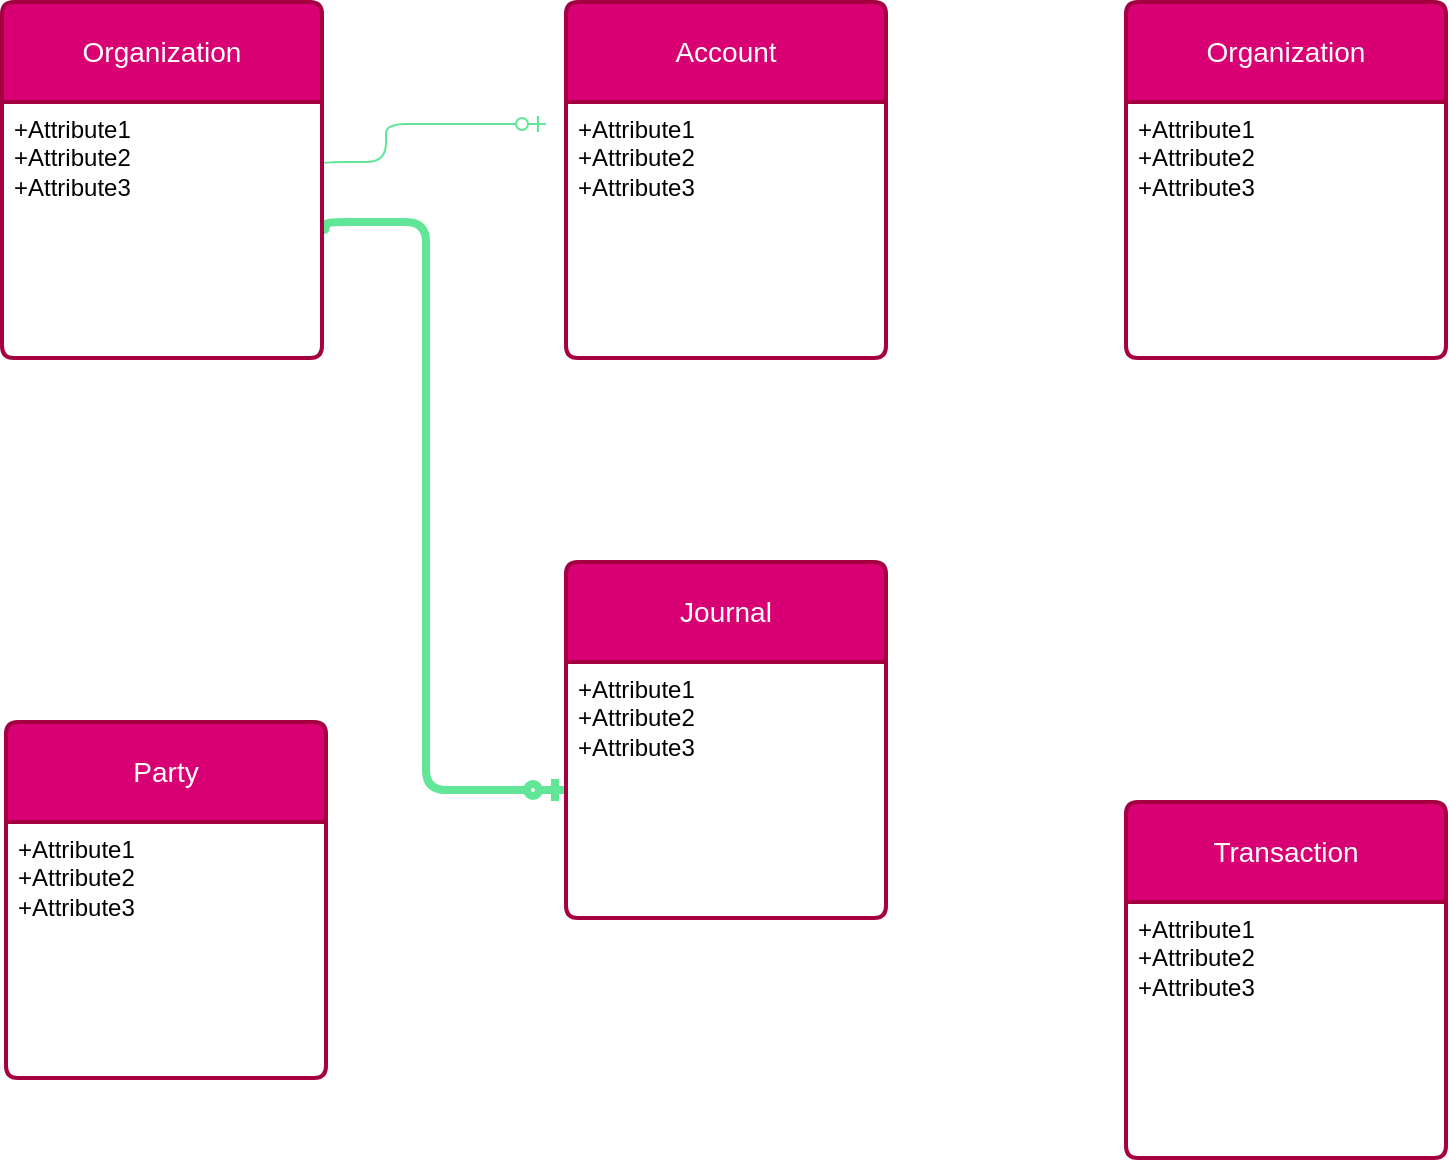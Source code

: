 <mxfile version="21.3.7" type="device" pages="4">
  <diagram name="DEA-structure" id="e56a1550-8fbb-45ad-956c-1786394a9013">
    <mxGraphModel dx="754" dy="1084" grid="1" gridSize="10" guides="1" tooltips="1" connect="1" arrows="1" fold="1" page="1" pageScale="1" pageWidth="1100" pageHeight="850" background="none" math="0" shadow="0">
      <root>
        <mxCell id="0" />
        <mxCell id="1" parent="0" />
        <mxCell id="2e49270ec7c68f3f-91" value="" style="edgeStyle=orthogonalEdgeStyle;html=1;endArrow=ERzeroToOne;endFill=1;labelBackgroundColor=none;fontFamily=Verdana;fontSize=14;exitX=1;exitY=0.25;strokeColor=#60E696;fontColor=default;rounded=1;exitDx=0;exitDy=0;" parent="1" source="3vWipZNYeAYk28qeU9uL-2" edge="1">
          <mxGeometry width="100" height="100" relative="1" as="geometry">
            <mxPoint x="70" y="300" as="sourcePoint" />
            <mxPoint x="310" y="181" as="targetPoint" />
            <Array as="points">
              <mxPoint x="230" y="200" />
              <mxPoint x="230" y="181" />
            </Array>
          </mxGeometry>
        </mxCell>
        <mxCell id="2e49270ec7c68f3f-92" value="" style="edgeStyle=orthogonalEdgeStyle;html=1;endArrow=ERzeroToOne;endFill=1;labelBackgroundColor=none;fontFamily=Verdana;fontSize=14;exitX=1;exitY=0.5;strokeColor=#60E696;fontColor=default;rounded=1;exitDx=0;exitDy=0;entryX=0;entryY=0.5;entryDx=0;entryDy=0;strokeWidth=4;" parent="1" source="3vWipZNYeAYk28qeU9uL-2" target="3vWipZNYeAYk28qeU9uL-20" edge="1">
          <mxGeometry width="100" height="100" relative="1" as="geometry">
            <mxPoint x="200.353" y="408.941" as="sourcePoint" />
            <mxPoint x="290" y="520" as="targetPoint" />
            <Array as="points">
              <mxPoint x="200" y="230" />
              <mxPoint x="250" y="230" />
              <mxPoint x="250" y="514" />
            </Array>
          </mxGeometry>
        </mxCell>
        <mxCell id="3vWipZNYeAYk28qeU9uL-1" value="Organization" style="swimlane;childLayout=stackLayout;horizontal=1;startSize=50;horizontalStack=0;rounded=1;fontSize=14;fontStyle=0;strokeWidth=2;resizeParent=0;resizeLast=1;shadow=0;dashed=0;align=center;arcSize=4;whiteSpace=wrap;html=1;fillColor=#d80073;fontColor=#ffffff;strokeColor=#A50040;" vertex="1" parent="1">
          <mxGeometry x="38" y="120" width="160" height="178" as="geometry" />
        </mxCell>
        <mxCell id="3vWipZNYeAYk28qeU9uL-2" value="+Attribute1&#xa;+Attribute2&#xa;+Attribute3" style="align=left;strokeColor=none;fillColor=none;spacingLeft=4;fontSize=12;verticalAlign=top;resizable=0;rotatable=0;part=1;html=1;" vertex="1" parent="3vWipZNYeAYk28qeU9uL-1">
          <mxGeometry y="50" width="160" height="128" as="geometry" />
        </mxCell>
        <mxCell id="3vWipZNYeAYk28qeU9uL-15" value="Account" style="swimlane;childLayout=stackLayout;horizontal=1;startSize=50;horizontalStack=0;rounded=1;fontSize=14;fontStyle=0;strokeWidth=2;resizeParent=0;resizeLast=1;shadow=0;dashed=0;align=center;arcSize=4;whiteSpace=wrap;html=1;fillColor=#d80073;fontColor=#ffffff;strokeColor=#A50040;" vertex="1" parent="1">
          <mxGeometry x="320" y="120" width="160" height="178" as="geometry" />
        </mxCell>
        <mxCell id="3vWipZNYeAYk28qeU9uL-16" value="+Attribute1&#xa;+Attribute2&#xa;+Attribute3" style="align=left;strokeColor=none;fillColor=none;spacingLeft=4;fontSize=12;verticalAlign=top;resizable=0;rotatable=0;part=1;html=1;" vertex="1" parent="3vWipZNYeAYk28qeU9uL-15">
          <mxGeometry y="50" width="160" height="128" as="geometry" />
        </mxCell>
        <mxCell id="3vWipZNYeAYk28qeU9uL-17" value="Party" style="swimlane;childLayout=stackLayout;horizontal=1;startSize=50;horizontalStack=0;rounded=1;fontSize=14;fontStyle=0;strokeWidth=2;resizeParent=0;resizeLast=1;shadow=0;dashed=0;align=center;arcSize=4;whiteSpace=wrap;html=1;fillColor=#d80073;fontColor=#ffffff;strokeColor=#A50040;" vertex="1" parent="1">
          <mxGeometry x="40" y="480" width="160" height="178" as="geometry" />
        </mxCell>
        <mxCell id="3vWipZNYeAYk28qeU9uL-18" value="+Attribute1&#xa;+Attribute2&#xa;+Attribute3" style="align=left;strokeColor=none;fillColor=none;spacingLeft=4;fontSize=12;verticalAlign=top;resizable=0;rotatable=0;part=1;html=1;" vertex="1" parent="3vWipZNYeAYk28qeU9uL-17">
          <mxGeometry y="50" width="160" height="128" as="geometry" />
        </mxCell>
        <mxCell id="3vWipZNYeAYk28qeU9uL-19" value="Journal" style="swimlane;childLayout=stackLayout;horizontal=1;startSize=50;horizontalStack=0;rounded=1;fontSize=14;fontStyle=0;strokeWidth=2;resizeParent=0;resizeLast=1;shadow=0;dashed=0;align=center;arcSize=4;whiteSpace=wrap;html=1;fillColor=#d80073;fontColor=#ffffff;strokeColor=#A50040;" vertex="1" parent="1">
          <mxGeometry x="320" y="400" width="160" height="178" as="geometry" />
        </mxCell>
        <mxCell id="3vWipZNYeAYk28qeU9uL-20" value="+Attribute1&#xa;+Attribute2&#xa;+Attribute3" style="align=left;strokeColor=none;fillColor=none;spacingLeft=4;fontSize=12;verticalAlign=top;resizable=0;rotatable=0;part=1;html=1;" vertex="1" parent="3vWipZNYeAYk28qeU9uL-19">
          <mxGeometry y="50" width="160" height="128" as="geometry" />
        </mxCell>
        <mxCell id="3vWipZNYeAYk28qeU9uL-21" value="Transaction" style="swimlane;childLayout=stackLayout;horizontal=1;startSize=50;horizontalStack=0;rounded=1;fontSize=14;fontStyle=0;strokeWidth=2;resizeParent=0;resizeLast=1;shadow=0;dashed=0;align=center;arcSize=4;whiteSpace=wrap;html=1;fillColor=#d80073;fontColor=#ffffff;strokeColor=#A50040;" vertex="1" parent="1">
          <mxGeometry x="600" y="520" width="160" height="178" as="geometry" />
        </mxCell>
        <mxCell id="3vWipZNYeAYk28qeU9uL-22" value="+Attribute1&#xa;+Attribute2&#xa;+Attribute3" style="align=left;strokeColor=none;fillColor=none;spacingLeft=4;fontSize=12;verticalAlign=top;resizable=0;rotatable=0;part=1;html=1;" vertex="1" parent="3vWipZNYeAYk28qeU9uL-21">
          <mxGeometry y="50" width="160" height="128" as="geometry" />
        </mxCell>
        <mxCell id="3vWipZNYeAYk28qeU9uL-23" value="Organization" style="swimlane;childLayout=stackLayout;horizontal=1;startSize=50;horizontalStack=0;rounded=1;fontSize=14;fontStyle=0;strokeWidth=2;resizeParent=0;resizeLast=1;shadow=0;dashed=0;align=center;arcSize=4;whiteSpace=wrap;html=1;fillColor=#d80073;fontColor=#ffffff;strokeColor=#A50040;" vertex="1" parent="1">
          <mxGeometry x="600" y="120" width="160" height="178" as="geometry" />
        </mxCell>
        <mxCell id="3vWipZNYeAYk28qeU9uL-24" value="+Attribute1&#xa;+Attribute2&#xa;+Attribute3" style="align=left;strokeColor=none;fillColor=none;spacingLeft=4;fontSize=12;verticalAlign=top;resizable=0;rotatable=0;part=1;html=1;" vertex="1" parent="3vWipZNYeAYk28qeU9uL-23">
          <mxGeometry y="50" width="160" height="128" as="geometry" />
        </mxCell>
      </root>
    </mxGraphModel>
  </diagram>
  <diagram id="CR4Xi8_IFMozycSZz1QZ" name="T Format">
    <mxGraphModel dx="838" dy="1204" grid="1" gridSize="10" guides="1" tooltips="1" connect="1" arrows="1" fold="1" page="1" pageScale="1" pageWidth="827" pageHeight="1169" math="0" shadow="0">
      <root>
        <mxCell id="0" />
        <mxCell id="1" parent="0" />
        <mxCell id="b7UhSnlDmM2DpLRC23OG-1" value="" style="group" vertex="1" connectable="0" parent="1">
          <mxGeometry x="120" y="80" width="554" height="190" as="geometry" />
        </mxCell>
        <mxCell id="DsmateUaUTQx1tutRrKH-1" value="" style="endArrow=none;html=1;rounded=0;fontStyle=1;strokeColor=#E6D0DE;shadow=1;strokeWidth=10;" edge="1" parent="b7UhSnlDmM2DpLRC23OG-1">
          <mxGeometry width="50" height="50" relative="1" as="geometry">
            <mxPoint y="40" as="sourcePoint" />
            <mxPoint x="554" y="40" as="targetPoint" />
          </mxGeometry>
        </mxCell>
        <mxCell id="DsmateUaUTQx1tutRrKH-2" value="" style="endArrow=none;html=1;rounded=0;fontStyle=1;strokeColor=#E6D0DE;shadow=1;strokeWidth=10;" edge="1" parent="b7UhSnlDmM2DpLRC23OG-1">
          <mxGeometry width="50" height="50" relative="1" as="geometry">
            <mxPoint x="280" y="36" as="sourcePoint" />
            <mxPoint x="280" y="190" as="targetPoint" />
          </mxGeometry>
        </mxCell>
        <mxCell id="DsmateUaUTQx1tutRrKH-3" value="&lt;b&gt;&lt;font style=&quot;font-size: 18px;&quot;&gt;Debit - DR&lt;/font&gt;&lt;/b&gt;" style="text;html=1;strokeColor=none;fillColor=none;align=center;verticalAlign=middle;whiteSpace=wrap;rounded=0;" vertex="1" parent="b7UhSnlDmM2DpLRC23OG-1">
          <mxGeometry width="120" height="30" as="geometry" />
        </mxCell>
        <mxCell id="DsmateUaUTQx1tutRrKH-5" value="&lt;b&gt;&lt;font style=&quot;font-size: 18px;&quot;&gt;Credit - CR&lt;/font&gt;&lt;/b&gt;" style="text;html=1;strokeColor=none;fillColor=none;align=center;verticalAlign=middle;whiteSpace=wrap;rounded=0;" vertex="1" parent="b7UhSnlDmM2DpLRC23OG-1">
          <mxGeometry x="430" width="120" height="30" as="geometry" />
        </mxCell>
        <mxCell id="DsmateUaUTQx1tutRrKH-6" value="&lt;b&gt;&lt;font style=&quot;font-size: 18px;&quot;&gt;Account Name / Bank A/C&lt;/font&gt;&lt;/b&gt;" style="text;html=1;strokeColor=none;fillColor=none;align=center;verticalAlign=middle;whiteSpace=wrap;rounded=0;" vertex="1" parent="b7UhSnlDmM2DpLRC23OG-1">
          <mxGeometry x="130" width="270" height="30" as="geometry" />
        </mxCell>
      </root>
    </mxGraphModel>
  </diagram>
  <diagram id="f2I61htfjgCAHb4hOI5D" name="Dealer">
    <mxGraphModel dx="628" dy="903" grid="1" gridSize="10" guides="1" tooltips="1" connect="1" arrows="1" fold="1" page="1" pageScale="1" pageWidth="827" pageHeight="1169" math="0" shadow="0">
      <root>
        <mxCell id="0" />
        <mxCell id="1" parent="0" />
        <mxCell id="9iYXeIJwbE7v6KoP-bYo-3" style="edgeStyle=orthogonalEdgeStyle;rounded=0;orthogonalLoop=1;jettySize=auto;html=1;exitX=0.5;exitY=1;exitDx=0;exitDy=0;" edge="1" parent="1" source="9iYXeIJwbE7v6KoP-bYo-1" target="9iYXeIJwbE7v6KoP-bYo-4">
          <mxGeometry relative="1" as="geometry">
            <mxPoint x="105" y="360" as="targetPoint" />
          </mxGeometry>
        </mxCell>
        <mxCell id="9iYXeIJwbE7v6KoP-bYo-7" style="edgeStyle=orthogonalEdgeStyle;rounded=0;orthogonalLoop=1;jettySize=auto;html=1;exitX=0.5;exitY=1;exitDx=0;exitDy=0;" edge="1" parent="1" source="9iYXeIJwbE7v6KoP-bYo-1" target="9iYXeIJwbE7v6KoP-bYo-6">
          <mxGeometry relative="1" as="geometry" />
        </mxCell>
        <mxCell id="9iYXeIJwbE7v6KoP-bYo-8" style="edgeStyle=orthogonalEdgeStyle;rounded=0;orthogonalLoop=1;jettySize=auto;html=1;exitX=0.5;exitY=1;exitDx=0;exitDy=0;entryX=0.5;entryY=0;entryDx=0;entryDy=0;" edge="1" parent="1" source="9iYXeIJwbE7v6KoP-bYo-1" target="9iYXeIJwbE7v6KoP-bYo-5">
          <mxGeometry relative="1" as="geometry" />
        </mxCell>
        <mxCell id="9iYXeIJwbE7v6KoP-bYo-1" value="&lt;b&gt;&lt;font style=&quot;font-size: 18px;&quot;&gt;DEA&lt;/font&gt;&lt;/b&gt;" style="rounded=1;whiteSpace=wrap;html=1;fillColor=#6a00ff;strokeColor=#3700CC;fontColor=#ffffff;" vertex="1" parent="1">
          <mxGeometry x="107.5" y="240" width="110" height="60" as="geometry" />
        </mxCell>
        <mxCell id="9iYXeIJwbE7v6KoP-bYo-12" style="edgeStyle=orthogonalEdgeStyle;rounded=0;orthogonalLoop=1;jettySize=auto;html=1;exitX=0.5;exitY=1;exitDx=0;exitDy=0;entryX=0.5;entryY=0;entryDx=0;entryDy=0;" edge="1" parent="1" source="9iYXeIJwbE7v6KoP-bYo-2" target="9iYXeIJwbE7v6KoP-bYo-9">
          <mxGeometry relative="1" as="geometry" />
        </mxCell>
        <mxCell id="9iYXeIJwbE7v6KoP-bYo-13" style="edgeStyle=orthogonalEdgeStyle;rounded=0;orthogonalLoop=1;jettySize=auto;html=1;exitX=0.5;exitY=1;exitDx=0;exitDy=0;entryX=0.5;entryY=0;entryDx=0;entryDy=0;" edge="1" parent="1" source="9iYXeIJwbE7v6KoP-bYo-2" target="9iYXeIJwbE7v6KoP-bYo-10">
          <mxGeometry relative="1" as="geometry" />
        </mxCell>
        <mxCell id="9iYXeIJwbE7v6KoP-bYo-14" style="edgeStyle=orthogonalEdgeStyle;rounded=0;orthogonalLoop=1;jettySize=auto;html=1;exitX=0.5;exitY=1;exitDx=0;exitDy=0;entryX=0.5;entryY=0;entryDx=0;entryDy=0;" edge="1" parent="1" source="9iYXeIJwbE7v6KoP-bYo-2" target="9iYXeIJwbE7v6KoP-bYo-11">
          <mxGeometry relative="1" as="geometry" />
        </mxCell>
        <mxCell id="9iYXeIJwbE7v6KoP-bYo-2" value="&lt;b&gt;&lt;font style=&quot;font-size: 18px;&quot;&gt;LER&lt;/font&gt;&lt;/b&gt;" style="rounded=1;whiteSpace=wrap;html=1;fillColor=#d80073;strokeColor=#A50040;fontColor=#ffffff;" vertex="1" parent="1">
          <mxGeometry x="457.5" y="240" width="110" height="60" as="geometry" />
        </mxCell>
        <mxCell id="9iYXeIJwbE7v6KoP-bYo-4" value="&lt;b&gt;Drawings&lt;/b&gt;" style="rounded=1;whiteSpace=wrap;html=1;fillColor=#dae8fc;strokeColor=#6c8ebf;" vertex="1" parent="1">
          <mxGeometry y="400" width="90" height="40" as="geometry" />
        </mxCell>
        <mxCell id="9iYXeIJwbE7v6KoP-bYo-5" value="&lt;b&gt;Expenses&lt;/b&gt;" style="rounded=1;whiteSpace=wrap;html=1;fillColor=#b1ddf0;strokeColor=#10739e;" vertex="1" parent="1">
          <mxGeometry x="120" y="400" width="85" height="40" as="geometry" />
        </mxCell>
        <mxCell id="9iYXeIJwbE7v6KoP-bYo-6" value="&lt;b&gt;Assets&lt;/b&gt;" style="rounded=1;whiteSpace=wrap;html=1;fillColor=#e1d5e7;strokeColor=#9673a6;" vertex="1" parent="1">
          <mxGeometry x="230" y="400" width="80" height="40" as="geometry" />
        </mxCell>
        <mxCell id="9iYXeIJwbE7v6KoP-bYo-9" value="&lt;b&gt;Liabilities&lt;/b&gt;" style="rounded=1;whiteSpace=wrap;html=1;fillColor=#f8cecc;strokeColor=#b85450;" vertex="1" parent="1">
          <mxGeometry x="350" y="400" width="90" height="40" as="geometry" />
        </mxCell>
        <mxCell id="9iYXeIJwbE7v6KoP-bYo-10" value="&lt;b&gt;Equity&lt;/b&gt;" style="rounded=1;whiteSpace=wrap;html=1;fillColor=#d5e8d4;strokeColor=#82b366;" vertex="1" parent="1">
          <mxGeometry x="470" y="400" width="85" height="40" as="geometry" />
        </mxCell>
        <mxCell id="9iYXeIJwbE7v6KoP-bYo-11" value="&lt;b&gt;Revenue&lt;/b&gt;" style="rounded=1;whiteSpace=wrap;html=1;fillColor=#fff2cc;strokeColor=#d6b656;" vertex="1" parent="1">
          <mxGeometry x="580" y="400" width="80" height="40" as="geometry" />
        </mxCell>
        <mxCell id="9iYXeIJwbE7v6KoP-bYo-16" style="edgeStyle=orthogonalEdgeStyle;rounded=0;orthogonalLoop=1;jettySize=auto;html=1;entryX=0.5;entryY=0;entryDx=0;entryDy=0;" edge="1" parent="1" source="9iYXeIJwbE7v6KoP-bYo-15" target="9iYXeIJwbE7v6KoP-bYo-2">
          <mxGeometry relative="1" as="geometry" />
        </mxCell>
        <mxCell id="9iYXeIJwbE7v6KoP-bYo-17" style="edgeStyle=orthogonalEdgeStyle;rounded=0;orthogonalLoop=1;jettySize=auto;html=1;" edge="1" parent="1" source="9iYXeIJwbE7v6KoP-bYo-15" target="9iYXeIJwbE7v6KoP-bYo-1">
          <mxGeometry relative="1" as="geometry" />
        </mxCell>
        <mxCell id="9iYXeIJwbE7v6KoP-bYo-15" value="&lt;font style=&quot;font-size: 14px;&quot;&gt;&lt;b&gt;DEALER&lt;/b&gt;&lt;/font&gt;" style="text;html=1;align=center;verticalAlign=middle;resizable=0;points=[];autosize=1;strokeColor=none;fillColor=none;" vertex="1" parent="1">
          <mxGeometry x="285" y="168" width="80" height="30" as="geometry" />
        </mxCell>
        <mxCell id="9iYXeIJwbE7v6KoP-bYo-18" value="" style="endArrow=classic;html=1;rounded=0;strokeWidth=6;fillColor=#008a00;strokeColor=#005700;" edge="1" parent="1">
          <mxGeometry width="50" height="50" relative="1" as="geometry">
            <mxPoint x="335" y="290" as="sourcePoint" />
            <mxPoint x="335" y="230" as="targetPoint" />
          </mxGeometry>
        </mxCell>
        <mxCell id="9iYXeIJwbE7v6KoP-bYo-19" value="&lt;b&gt;&lt;font style=&quot;font-size: 14px;&quot;&gt;To Increase&lt;/font&gt;&lt;/b&gt;" style="text;html=1;align=center;verticalAlign=middle;resizable=0;points=[];autosize=1;strokeColor=none;fillColor=none;" vertex="1" parent="1">
          <mxGeometry x="300" y="300" width="100" height="30" as="geometry" />
        </mxCell>
        <mxCell id="9iYXeIJwbE7v6KoP-bYo-20" value="&lt;b&gt;&lt;font style=&quot;font-size: 14px;&quot;&gt;Debit - DR&lt;/font&gt;&lt;/b&gt;" style="text;html=1;align=center;verticalAlign=middle;resizable=0;points=[];autosize=1;strokeColor=none;fillColor=none;" vertex="1" parent="1">
          <mxGeometry x="90" y="138" width="90" height="30" as="geometry" />
        </mxCell>
        <mxCell id="9iYXeIJwbE7v6KoP-bYo-21" value="&lt;b&gt;&lt;font style=&quot;font-size: 14px;&quot;&gt;Credit - CR&lt;/font&gt;&lt;/b&gt;" style="text;html=1;align=center;verticalAlign=middle;resizable=0;points=[];autosize=1;strokeColor=none;fillColor=none;" vertex="1" parent="1">
          <mxGeometry x="472.5" y="138" width="100" height="30" as="geometry" />
        </mxCell>
      </root>
    </mxGraphModel>
  </diagram>
  <diagram id="-LlfepanVJk_YozrAFVr" name="Transaction">
    <mxGraphModel dx="1122" dy="985" grid="1" gridSize="10" guides="1" tooltips="1" connect="1" arrows="1" fold="1" page="1" pageScale="1" pageWidth="827" pageHeight="1169" math="0" shadow="0">
      <root>
        <mxCell id="0" />
        <mxCell id="1" parent="0" />
        <mxCell id="vxte8eBwPXddVybyl62D-1" value="" style="group" vertex="1" connectable="0" parent="1">
          <mxGeometry x="40" y="80" width="720" height="190" as="geometry" />
        </mxCell>
        <mxCell id="vxte8eBwPXddVybyl62D-2" value="" style="endArrow=none;html=1;rounded=0;fontStyle=1;strokeColor=#E6D0DE;shadow=1;strokeWidth=10;" edge="1" parent="vxte8eBwPXddVybyl62D-1">
          <mxGeometry width="50" height="50" relative="1" as="geometry">
            <mxPoint y="40" as="sourcePoint" />
            <mxPoint x="720" y="40" as="targetPoint" />
          </mxGeometry>
        </mxCell>
        <mxCell id="vxte8eBwPXddVybyl62D-3" value="" style="endArrow=none;html=1;rounded=0;fontStyle=1;strokeColor=#E6D0DE;shadow=1;strokeWidth=10;" edge="1" parent="vxte8eBwPXddVybyl62D-1">
          <mxGeometry width="50" height="50" relative="1" as="geometry">
            <mxPoint x="363.899" y="36" as="sourcePoint" />
            <mxPoint x="364" y="130" as="targetPoint" />
          </mxGeometry>
        </mxCell>
        <mxCell id="vxte8eBwPXddVybyl62D-4" value="&lt;b&gt;&lt;font style=&quot;font-size: 18px;&quot;&gt;Debit - DR&lt;/font&gt;&lt;/b&gt;" style="text;html=1;strokeColor=none;fillColor=none;align=center;verticalAlign=middle;whiteSpace=wrap;rounded=0;" vertex="1" parent="vxte8eBwPXddVybyl62D-1">
          <mxGeometry width="155.957" height="30" as="geometry" />
        </mxCell>
        <mxCell id="vxte8eBwPXddVybyl62D-5" value="&lt;b&gt;&lt;font style=&quot;font-size: 18px;&quot;&gt;Credit - CR&lt;/font&gt;&lt;/b&gt;" style="text;html=1;strokeColor=none;fillColor=none;align=center;verticalAlign=middle;whiteSpace=wrap;rounded=0;" vertex="1" parent="vxte8eBwPXddVybyl62D-1">
          <mxGeometry x="558.845" width="155.957" height="30" as="geometry" />
        </mxCell>
        <mxCell id="vxte8eBwPXddVybyl62D-6" value="&lt;span style=&quot;font-size: 18px;&quot;&gt;&lt;b&gt;Bank Account&lt;/b&gt;&lt;/span&gt;" style="text;html=1;strokeColor=none;fillColor=none;align=center;verticalAlign=middle;whiteSpace=wrap;rounded=0;" vertex="1" parent="vxte8eBwPXddVybyl62D-1">
          <mxGeometry x="168.953" width="350.903" height="30" as="geometry" />
        </mxCell>
        <mxCell id="vxte8eBwPXddVybyl62D-13" value="&lt;font style=&quot;font-size: 14px;&quot;&gt;12/06/2023&lt;/font&gt;" style="text;html=1;strokeColor=none;fillColor=none;align=center;verticalAlign=middle;whiteSpace=wrap;rounded=0;" vertex="1" parent="vxte8eBwPXddVybyl62D-1">
          <mxGeometry x="10" y="50" width="70" height="30" as="geometry" />
        </mxCell>
        <mxCell id="vxte8eBwPXddVybyl62D-14" value="&lt;font style=&quot;font-size: 14px;&quot;&gt;Been a business loan or Txn description&lt;/font&gt;" style="text;html=1;strokeColor=none;fillColor=none;align=center;verticalAlign=middle;whiteSpace=wrap;rounded=0;" vertex="1" parent="vxte8eBwPXddVybyl62D-1">
          <mxGeometry x="40" y="70" width="230" height="30" as="geometry" />
        </mxCell>
        <mxCell id="vxte8eBwPXddVybyl62D-15" value="&lt;b&gt;&lt;font style=&quot;font-size: 14px;&quot;&gt;50,000&lt;/font&gt;&lt;/b&gt;" style="text;html=1;strokeColor=none;fillColor=none;align=center;verticalAlign=middle;whiteSpace=wrap;rounded=0;" vertex="1" parent="vxte8eBwPXddVybyl62D-1">
          <mxGeometry x="270" y="70" width="70" height="30" as="geometry" />
        </mxCell>
        <mxCell id="vxte8eBwPXddVybyl62D-7" value="" style="group" vertex="1" connectable="0" parent="1">
          <mxGeometry x="35" y="244" width="726" height="190" as="geometry" />
        </mxCell>
        <mxCell id="vxte8eBwPXddVybyl62D-8" value="" style="endArrow=none;html=1;rounded=0;fontStyle=1;strokeColor=#E6D0DE;shadow=1;strokeWidth=10;" edge="1" parent="vxte8eBwPXddVybyl62D-7">
          <mxGeometry width="50" height="50" relative="1" as="geometry">
            <mxPoint y="40" as="sourcePoint" />
            <mxPoint x="726" y="40" as="targetPoint" />
          </mxGeometry>
        </mxCell>
        <mxCell id="vxte8eBwPXddVybyl62D-9" value="" style="endArrow=none;html=1;rounded=0;fontStyle=1;strokeColor=#E6D0DE;shadow=1;strokeWidth=10;" edge="1" parent="vxte8eBwPXddVybyl62D-7">
          <mxGeometry width="50" height="50" relative="1" as="geometry">
            <mxPoint x="366.931" y="36" as="sourcePoint" />
            <mxPoint x="366.821" y="135" as="targetPoint" />
          </mxGeometry>
        </mxCell>
        <mxCell id="vxte8eBwPXddVybyl62D-10" value="&lt;b&gt;&lt;font style=&quot;font-size: 18px;&quot;&gt;Debit - DR&lt;/font&gt;&lt;/b&gt;" style="text;html=1;strokeColor=none;fillColor=none;align=center;verticalAlign=middle;whiteSpace=wrap;rounded=0;" vertex="1" parent="vxte8eBwPXddVybyl62D-7">
          <mxGeometry width="157.256" height="30" as="geometry" />
        </mxCell>
        <mxCell id="vxte8eBwPXddVybyl62D-11" value="&lt;b&gt;&lt;font style=&quot;font-size: 18px;&quot;&gt;Credit - CR&lt;/font&gt;&lt;/b&gt;" style="text;html=1;strokeColor=none;fillColor=none;align=center;verticalAlign=middle;whiteSpace=wrap;rounded=0;" vertex="1" parent="vxte8eBwPXddVybyl62D-7">
          <mxGeometry x="563.502" width="157.256" height="30" as="geometry" />
        </mxCell>
        <mxCell id="vxte8eBwPXddVybyl62D-12" value="&lt;b&gt;&lt;font style=&quot;font-size: 18px;&quot;&gt;Loan Account&lt;/font&gt;&lt;/b&gt;" style="text;html=1;strokeColor=none;fillColor=none;align=center;verticalAlign=middle;whiteSpace=wrap;rounded=0;" vertex="1" parent="vxte8eBwPXddVybyl62D-7">
          <mxGeometry x="170.361" width="353.827" height="30" as="geometry" />
        </mxCell>
        <mxCell id="vxte8eBwPXddVybyl62D-16" value="&lt;font style=&quot;font-size: 14px;&quot;&gt;12/06/2023&lt;/font&gt;" style="text;html=1;strokeColor=none;fillColor=none;align=center;verticalAlign=middle;whiteSpace=wrap;rounded=0;" vertex="1" parent="vxte8eBwPXddVybyl62D-7">
          <mxGeometry x="382.105" y="55" width="66.868" height="30" as="geometry" />
        </mxCell>
        <mxCell id="vxte8eBwPXddVybyl62D-17" value="&lt;font style=&quot;font-size: 14px;&quot;&gt;Been a business loan or Txn description&lt;/font&gt;" style="text;html=1;strokeColor=none;fillColor=none;align=center;verticalAlign=middle;whiteSpace=wrap;rounded=0;" vertex="1" parent="vxte8eBwPXddVybyl62D-7">
          <mxGeometry x="410.763" y="75" width="219.711" height="30" as="geometry" />
        </mxCell>
        <mxCell id="vxte8eBwPXddVybyl62D-18" value="&lt;b&gt;&lt;font style=&quot;font-size: 14px;&quot;&gt;50,000&lt;/font&gt;&lt;/b&gt;" style="text;html=1;strokeColor=none;fillColor=none;align=center;verticalAlign=middle;whiteSpace=wrap;rounded=0;" vertex="1" parent="vxte8eBwPXddVybyl62D-7">
          <mxGeometry x="630.474" y="75" width="66.868" height="30" as="geometry" />
        </mxCell>
      </root>
    </mxGraphModel>
  </diagram>
</mxfile>
